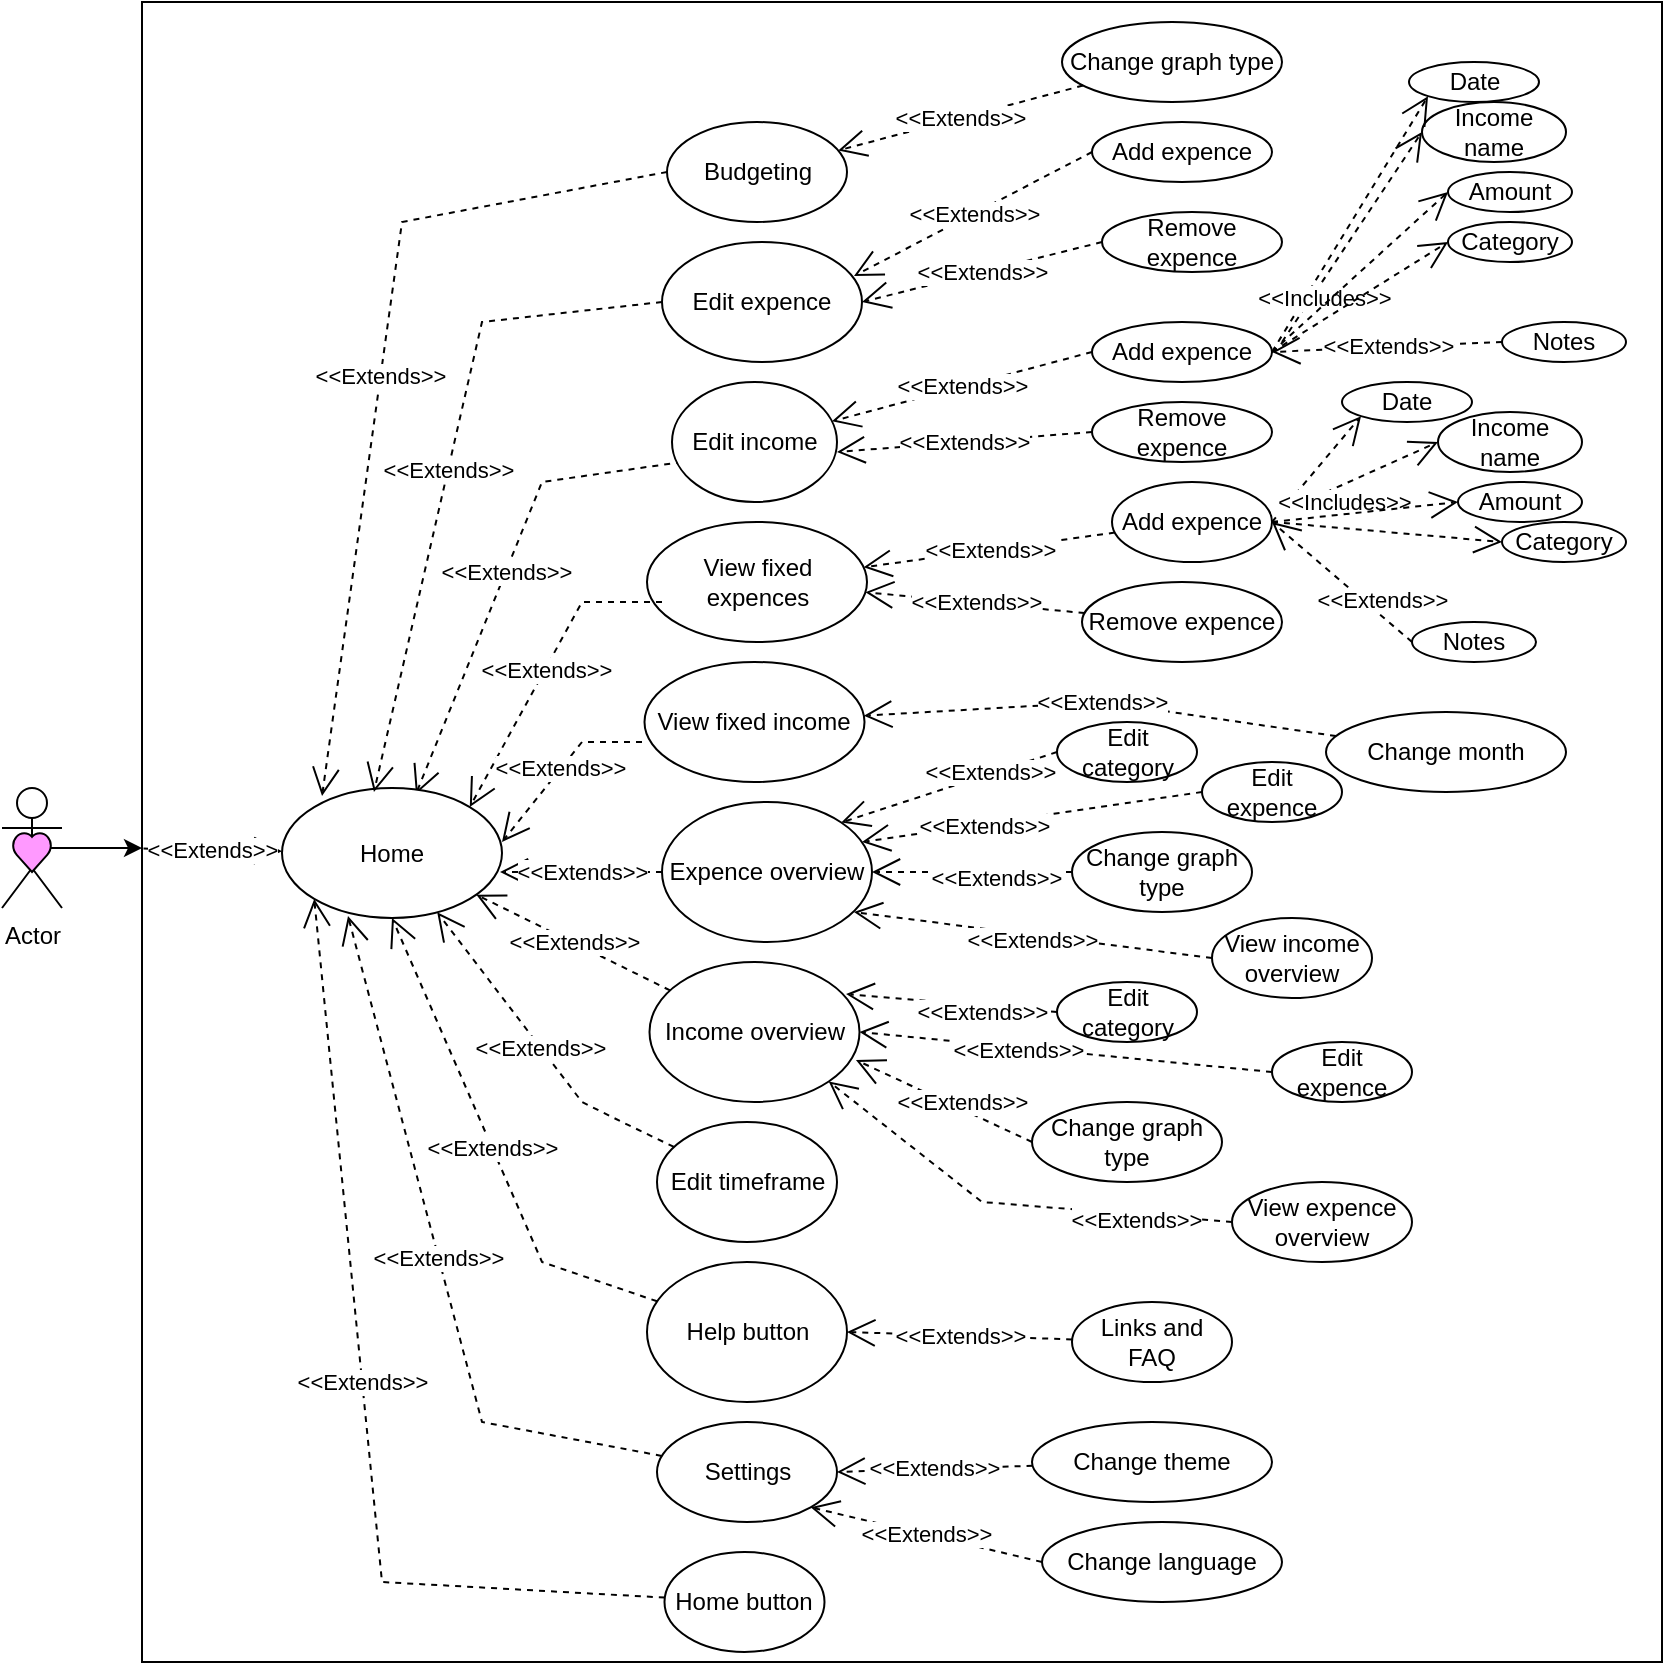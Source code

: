 <mxfile version="20.8.23" type="google"><diagram id="4sj3UQmX8veEhEVyxaOM" name="UC v1"><mxGraphModel grid="1" page="1" gridSize="10" guides="1" tooltips="1" connect="1" arrows="1" fold="1" pageScale="1" pageWidth="1100" pageHeight="850" math="0" shadow="0"><root><mxCell id="0"/><mxCell id="1" parent="0"/><mxCell id="uhnhSSweUwLj_h5ULXVk-20" value="" style="rounded=0;whiteSpace=wrap;html=1;fillColor=none;" vertex="1" parent="1"><mxGeometry x="-70" width="760" height="830" as="geometry"/></mxCell><mxCell id="Y8L6QTNzrX7rFW36NIyV-1" value="Actor" style="shape=umlActor;verticalLabelPosition=bottom;verticalAlign=top;html=1;outlineConnect=0;" vertex="1" parent="1"><mxGeometry x="-140" y="393" width="30" height="60" as="geometry"/></mxCell><mxCell id="s5CY_RTxazC2j4R7xFKa-23" value="&amp;lt;&amp;lt;Extends&amp;gt;&amp;gt;" style="endArrow=open;endSize=12;dashed=1;html=1;rounded=0;entryX=0.609;entryY=0.046;entryDx=0;entryDy=0;entryPerimeter=0;" edge="1" parent="1" target="uhnhSSweUwLj_h5ULXVk-22"><mxGeometry width="160" relative="1" as="geometry"><mxPoint x="200" y="230" as="sourcePoint"/><mxPoint x="86" y="405" as="targetPoint"/><mxPoint as="offset"/><Array as="points"><mxPoint x="130" y="240"/></Array></mxGeometry></mxCell><mxCell id="edEeBAtU8yL3aHAGEP97-1" value="View fixed expences" style="ellipse;whiteSpace=wrap;html=1;" vertex="1" parent="1"><mxGeometry x="182.5" y="260" width="110" height="60" as="geometry"/></mxCell><mxCell id="uhnhSSweUwLj_h5ULXVk-29" value="&amp;lt;&amp;lt;Extends&amp;gt;&amp;gt;" style="endArrow=open;endSize=12;dashed=1;html=1;rounded=0;" edge="1" parent="1" source="uhnhSSweUwLj_h5ULXVk-5" target="uhnhSSweUwLj_h5ULXVk-22"><mxGeometry width="160" relative="1" as="geometry"><mxPoint x="365" y="810" as="sourcePoint"/><mxPoint x="274" y="763" as="targetPoint"/><mxPoint as="offset"/><Array as="points"><mxPoint x="170" y="560"/><mxPoint x="150" y="550"/></Array></mxGeometry></mxCell><mxCell id="edEeBAtU8yL3aHAGEP97-2" value="View fixed income" style="ellipse;whiteSpace=wrap;html=1;" vertex="1" parent="1"><mxGeometry x="181.25" y="330" width="110" height="60" as="geometry"/></mxCell><mxCell id="AjEybX0Ysgot7Cd76rho-1" value="Settings" style="ellipse;whiteSpace=wrap;html=1;" vertex="1" parent="1"><mxGeometry x="187.5" y="710" width="90" height="50" as="geometry"/></mxCell><mxCell id="VqKxJg3CBILO-9OwFFWP-2" value="Expence overview" style="ellipse;whiteSpace=wrap;html=1;" vertex="1" parent="1"><mxGeometry x="190" y="400" width="105" height="70" as="geometry"/></mxCell><mxCell id="AjEybX0Ysgot7Cd76rho-2" value="Home button" style="ellipse;whiteSpace=wrap;html=1;" vertex="1" parent="1"><mxGeometry x="191.25" y="775" width="80" height="50" as="geometry"/></mxCell><mxCell id="AjEybX0Ysgot7Cd76rho-3" value="Help button" style="ellipse;whiteSpace=wrap;html=1;" vertex="1" parent="1"><mxGeometry x="182.5" y="630" width="100" height="70" as="geometry"/></mxCell><mxCell id="VqKxJg3CBILO-9OwFFWP-3" value="Income overview" style="ellipse;whiteSpace=wrap;html=1;" vertex="1" parent="1"><mxGeometry x="183.75" y="480" width="105" height="70" as="geometry"/></mxCell><mxCell id="AjEybX0Ysgot7Cd76rho-4" value="Change theme" style="ellipse;whiteSpace=wrap;html=1;" vertex="1" parent="1"><mxGeometry x="375" y="710" width="120" height="40" as="geometry"/></mxCell><mxCell id="AjEybX0Ysgot7Cd76rho-5" value="Change language" style="ellipse;whiteSpace=wrap;html=1;" vertex="1" parent="1"><mxGeometry x="380" y="760" width="120" height="40" as="geometry"/></mxCell><mxCell id="uhnhSSweUwLj_h5ULXVk-1" value="&amp;lt;&amp;lt;Extends&amp;gt;&amp;gt;" style="endArrow=open;endSize=12;dashed=1;html=1;rounded=0;entryX=1;entryY=0.5;entryDx=0;entryDy=0;" edge="1" parent="1" source="AjEybX0Ysgot7Cd76rho-4" target="AjEybX0Ysgot7Cd76rho-1"><mxGeometry width="160" relative="1" as="geometry"><mxPoint x="165" y="600" as="sourcePoint"/><mxPoint x="325" y="600" as="targetPoint"/><mxPoint as="offset"/></mxGeometry></mxCell><mxCell id="uhnhSSweUwLj_h5ULXVk-2" value="&amp;lt;&amp;lt;Extends&amp;gt;&amp;gt;" style="endArrow=open;endSize=12;dashed=1;html=1;rounded=0;entryX=1;entryY=1;entryDx=0;entryDy=0;exitX=0;exitY=0.5;exitDx=0;exitDy=0;" edge="1" parent="1" source="AjEybX0Ysgot7Cd76rho-5" target="AjEybX0Ysgot7Cd76rho-1"><mxGeometry width="160" relative="1" as="geometry"><mxPoint x="175" y="610" as="sourcePoint"/><mxPoint x="335" y="610" as="targetPoint"/><mxPoint as="offset"/></mxGeometry></mxCell><mxCell id="VqKxJg3CBILO-9OwFFWP-4" value="Edit income" style="ellipse;whiteSpace=wrap;html=1;" vertex="1" parent="1"><mxGeometry x="195" y="190" width="82.5" height="60" as="geometry"/></mxCell><mxCell id="VqKxJg3CBILO-9OwFFWP-6" value="Edit expence" style="ellipse;whiteSpace=wrap;html=1;" vertex="1" parent="1"><mxGeometry x="190" y="120" width="100" height="60" as="geometry"/></mxCell><mxCell id="uhnhSSweUwLj_h5ULXVk-3" value="Links and FAQ" style="ellipse;whiteSpace=wrap;html=1;" vertex="1" parent="1"><mxGeometry x="395" y="650" width="80" height="40" as="geometry"/></mxCell><mxCell id="uhnhSSweUwLj_h5ULXVk-4" value="&amp;lt;&amp;lt;Extends&amp;gt;&amp;gt;" style="endArrow=open;endSize=12;dashed=1;html=1;rounded=0;entryX=1;entryY=0.5;entryDx=0;entryDy=0;" edge="1" parent="1" source="uhnhSSweUwLj_h5ULXVk-3" target="AjEybX0Ysgot7Cd76rho-3"><mxGeometry width="160" relative="1" as="geometry"><mxPoint x="185" y="620" as="sourcePoint"/><mxPoint x="345" y="620" as="targetPoint"/><mxPoint as="offset"/></mxGeometry></mxCell><mxCell id="uhnhSSweUwLj_h5ULXVk-5" value="Edit timeframe" style="ellipse;whiteSpace=wrap;html=1;" vertex="1" parent="1"><mxGeometry x="187.5" y="560" width="90" height="60" as="geometry"/></mxCell><mxCell id="VqKxJg3CBILO-9OwFFWP-7" value="Budgeting" style="ellipse;whiteSpace=wrap;html=1;" vertex="1" parent="1"><mxGeometry x="192.5" y="60" width="90" height="50" as="geometry"/></mxCell><mxCell id="VqKxJg3CBILO-9OwFFWP-8" value="&amp;lt;&amp;lt;Extends&amp;gt;&amp;gt;" style="endArrow=open;endSize=12;dashed=1;html=1;rounded=0;exitX=0;exitY=0.5;exitDx=0;exitDy=0;entryX=0.96;entryY=0.283;entryDx=0;entryDy=0;entryPerimeter=0;" edge="1" parent="1" source="VqKxJg3CBILO-9OwFFWP-11" target="VqKxJg3CBILO-9OwFFWP-6"><mxGeometry width="160" relative="1" as="geometry"><mxPoint x="387.5" y="168" as="sourcePoint"/><mxPoint x="310" y="160" as="targetPoint"/><mxPoint as="offset"/></mxGeometry></mxCell><mxCell id="VqKxJg3CBILO-9OwFFWP-11" value="Add expence" style="ellipse;whiteSpace=wrap;html=1;" vertex="1" parent="1"><mxGeometry x="405" y="60" width="90" height="30" as="geometry"/></mxCell><mxCell id="VqKxJg3CBILO-9OwFFWP-12" value="Remove expence" style="ellipse;whiteSpace=wrap;html=1;" vertex="1" parent="1"><mxGeometry x="410" y="105" width="90" height="30" as="geometry"/></mxCell><mxCell id="VqKxJg3CBILO-9OwFFWP-13" value="&amp;lt;&amp;lt;Extends&amp;gt;&amp;gt;" style="endArrow=open;endSize=12;dashed=1;html=1;rounded=0;exitX=0;exitY=0.5;exitDx=0;exitDy=0;entryX=1;entryY=0.5;entryDx=0;entryDy=0;" edge="1" parent="1" source="VqKxJg3CBILO-9OwFFWP-12" target="VqKxJg3CBILO-9OwFFWP-6"><mxGeometry width="160" relative="1" as="geometry"><mxPoint x="370" y="145" as="sourcePoint"/><mxPoint x="300" y="160" as="targetPoint"/><mxPoint as="offset"/></mxGeometry></mxCell><mxCell id="uhnhSSweUwLj_h5ULXVk-6" value="Change month" style="ellipse;whiteSpace=wrap;html=1;" vertex="1" parent="1"><mxGeometry x="522" y="355" width="120" height="40" as="geometry"/></mxCell><mxCell id="uhnhSSweUwLj_h5ULXVk-7" value="&amp;lt;&amp;lt;Extends&amp;gt;&amp;gt;" style="endArrow=open;endSize=12;dashed=1;html=1;rounded=0;" edge="1" parent="1" source="uhnhSSweUwLj_h5ULXVk-6" target="edEeBAtU8yL3aHAGEP97-2"><mxGeometry width="160" relative="1" as="geometry"><mxPoint x="388" y="693" as="sourcePoint"/><mxPoint x="293" y="675" as="targetPoint"/><mxPoint as="offset"/><Array as="points"><mxPoint x="410" y="350"/></Array></mxGeometry></mxCell><mxCell id="uhnhSSweUwLj_h5ULXVk-8" value="Add expence" style="ellipse;whiteSpace=wrap;html=1;" vertex="1" parent="1"><mxGeometry x="415" y="240" width="80" height="40" as="geometry"/></mxCell><mxCell id="VqKxJg3CBILO-9OwFFWP-18" value="&amp;lt;&amp;lt;Extends&amp;gt;&amp;gt;" style="endArrow=open;endSize=12;dashed=1;html=1;rounded=0;exitX=0;exitY=0.5;exitDx=0;exitDy=0;" edge="1" parent="1" source="VqKxJg3CBILO-9OwFFWP-19" target="VqKxJg3CBILO-9OwFFWP-4"><mxGeometry width="160" relative="1" as="geometry"><mxPoint x="375" y="243" as="sourcePoint"/><mxPoint x="277.5" y="225" as="targetPoint"/><mxPoint as="offset"/></mxGeometry></mxCell><mxCell id="uhnhSSweUwLj_h5ULXVk-10" value="&amp;lt;&amp;lt;Extends&amp;gt;&amp;gt;" style="endArrow=open;endSize=12;dashed=1;html=1;rounded=0;" edge="1" parent="1" source="uhnhSSweUwLj_h5ULXVk-8" target="edEeBAtU8yL3aHAGEP97-1"><mxGeometry width="160" relative="1" as="geometry"><mxPoint x="398" y="703" as="sourcePoint"/><mxPoint x="303" y="685" as="targetPoint"/><mxPoint as="offset"/></mxGeometry></mxCell><mxCell id="VqKxJg3CBILO-9OwFFWP-19" value="Add expence" style="ellipse;whiteSpace=wrap;html=1;" vertex="1" parent="1"><mxGeometry x="405" y="160" width="90" height="30" as="geometry"/></mxCell><mxCell id="VqKxJg3CBILO-9OwFFWP-20" value="Remove expence" style="ellipse;whiteSpace=wrap;html=1;" vertex="1" parent="1"><mxGeometry x="405" y="200" width="90" height="30" as="geometry"/></mxCell><mxCell id="VqKxJg3CBILO-9OwFFWP-21" value="&amp;lt;&amp;lt;Extends&amp;gt;&amp;gt;" style="endArrow=open;endSize=12;dashed=1;html=1;rounded=0;exitX=0;exitY=0.5;exitDx=0;exitDy=0;entryX=1;entryY=0.5;entryDx=0;entryDy=0;" edge="1" parent="1" source="VqKxJg3CBILO-9OwFFWP-20"><mxGeometry width="160" relative="1" as="geometry"><mxPoint x="357.5" y="220" as="sourcePoint"/><mxPoint x="277.5" y="225" as="targetPoint"/><mxPoint as="offset"/></mxGeometry></mxCell><mxCell id="uhnhSSweUwLj_h5ULXVk-11" value="Remove expence" style="ellipse;whiteSpace=wrap;html=1;" vertex="1" parent="1"><mxGeometry x="400" y="290" width="100" height="40" as="geometry"/></mxCell><mxCell id="uhnhSSweUwLj_h5ULXVk-12" value="&amp;lt;&amp;lt;Extends&amp;gt;&amp;gt;" style="endArrow=open;endSize=12;dashed=1;html=1;rounded=0;" edge="1" parent="1" source="uhnhSSweUwLj_h5ULXVk-11" target="edEeBAtU8yL3aHAGEP97-1"><mxGeometry width="160" relative="1" as="geometry"><mxPoint x="408" y="713" as="sourcePoint"/><mxPoint x="313" y="695" as="targetPoint"/><mxPoint as="offset"/></mxGeometry></mxCell><mxCell id="uhnhSSweUwLj_h5ULXVk-14" value="Change graph type" style="ellipse;whiteSpace=wrap;html=1;" vertex="1" parent="1"><mxGeometry x="390" y="10" width="110" height="40" as="geometry"/></mxCell><mxCell id="s5CY_RTxazC2j4R7xFKa-1" value="Edit category" style="ellipse;whiteSpace=wrap;html=1;" vertex="1" parent="1"><mxGeometry x="387.5" y="360" width="70" height="30" as="geometry"/></mxCell><mxCell id="uhnhSSweUwLj_h5ULXVk-15" value="&amp;lt;&amp;lt;Extends&amp;gt;&amp;gt;" style="endArrow=open;endSize=12;dashed=1;html=1;rounded=0;" edge="1" parent="1" source="uhnhSSweUwLj_h5ULXVk-14" target="VqKxJg3CBILO-9OwFFWP-7"><mxGeometry width="160" relative="1" as="geometry"><mxPoint x="418" y="723" as="sourcePoint"/><mxPoint x="323" y="705" as="targetPoint"/><mxPoint as="offset"/></mxGeometry></mxCell><mxCell id="s5CY_RTxazC2j4R7xFKa-4" style="edgeStyle=orthogonalEdgeStyle;rounded=0;orthogonalLoop=1;jettySize=auto;html=1;exitX=0.5;exitY=1;exitDx=0;exitDy=0;" edge="1" parent="1" source="s5CY_RTxazC2j4R7xFKa-1" target="s5CY_RTxazC2j4R7xFKa-1"><mxGeometry relative="1" as="geometry"/></mxCell><mxCell id="s5CY_RTxazC2j4R7xFKa-2" value="Edit expence" style="ellipse;whiteSpace=wrap;html=1;" vertex="1" parent="1"><mxGeometry x="460" y="380" width="70" height="30" as="geometry"/></mxCell><mxCell id="s5CY_RTxazC2j4R7xFKa-5" value="View income overview" style="ellipse;whiteSpace=wrap;html=1;" vertex="1" parent="1"><mxGeometry x="465" y="458" width="80" height="40" as="geometry"/></mxCell><mxCell id="s5CY_RTxazC2j4R7xFKa-3" value="Change graph type" style="ellipse;whiteSpace=wrap;html=1;" vertex="1" parent="1"><mxGeometry x="395" y="415" width="90" height="40" as="geometry"/></mxCell><mxCell id="s5CY_RTxazC2j4R7xFKa-6" value="" style="endArrow=open;endSize=12;dashed=1;html=1;rounded=0;entryX=1;entryY=0;entryDx=0;entryDy=0;exitX=0;exitY=0.5;exitDx=0;exitDy=0;" edge="1" parent="1" source="s5CY_RTxazC2j4R7xFKa-1" target="VqKxJg3CBILO-9OwFFWP-2"><mxGeometry width="160" relative="1" as="geometry"><mxPoint x="434" y="514.5" as="sourcePoint"/><mxPoint x="335" y="514.5" as="targetPoint"/><mxPoint as="offset"/></mxGeometry></mxCell><mxCell id="zcP7CB7JORQ6Ruf53FdN-9" value="&amp;lt;&amp;lt;Extends&amp;gt;&amp;gt;" style="edgeLabel;html=1;align=center;verticalAlign=middle;resizable=0;points=[];" connectable="0" vertex="1" parent="s5CY_RTxazC2j4R7xFKa-6"><mxGeometry x="-0.387" y="-1" relative="1" as="geometry"><mxPoint as="offset"/></mxGeometry></mxCell><mxCell id="s5CY_RTxazC2j4R7xFKa-8" value="" style="endArrow=open;endSize=12;dashed=1;html=1;rounded=0;exitX=0;exitY=0.5;exitDx=0;exitDy=0;entryX=0.914;entryY=0.786;entryDx=0;entryDy=0;entryPerimeter=0;" edge="1" parent="1" source="s5CY_RTxazC2j4R7xFKa-5" target="VqKxJg3CBILO-9OwFFWP-2"><mxGeometry width="160" relative="1" as="geometry"><mxPoint x="360" y="470" as="sourcePoint"/><mxPoint x="290" y="440" as="targetPoint"/><mxPoint as="offset"/><Array as="points"/></mxGeometry></mxCell><mxCell id="zcP7CB7JORQ6Ruf53FdN-5" value="&amp;lt;&amp;lt;Extends&amp;gt;&amp;gt;" style="edgeLabel;html=1;align=center;verticalAlign=middle;resizable=0;points=[];" connectable="0" vertex="1" parent="s5CY_RTxazC2j4R7xFKa-8"><mxGeometry x="0.007" y="2" relative="1" as="geometry"><mxPoint as="offset"/></mxGeometry></mxCell><mxCell id="s5CY_RTxazC2j4R7xFKa-9" value="" style="endArrow=open;endSize=12;dashed=1;html=1;rounded=0;exitX=0;exitY=0.5;exitDx=0;exitDy=0;" edge="1" parent="1" source="s5CY_RTxazC2j4R7xFKa-2"><mxGeometry width="160" relative="1" as="geometry"><mxPoint x="315" y="405" as="sourcePoint"/><mxPoint x="290" y="420" as="targetPoint"/><mxPoint as="offset"/></mxGeometry></mxCell><mxCell id="zcP7CB7JORQ6Ruf53FdN-8" value="&amp;lt;&amp;lt;Extends&amp;gt;&amp;gt;" style="edgeLabel;html=1;align=center;verticalAlign=middle;resizable=0;points=[];" connectable="0" vertex="1" parent="s5CY_RTxazC2j4R7xFKa-9"><mxGeometry x="0.291" y="1" relative="1" as="geometry"><mxPoint as="offset"/></mxGeometry></mxCell><mxCell id="s5CY_RTxazC2j4R7xFKa-10" value="" style="endArrow=open;endSize=12;dashed=1;html=1;rounded=0;entryX=1;entryY=0.5;entryDx=0;entryDy=0;exitX=0;exitY=0.5;exitDx=0;exitDy=0;" edge="1" parent="1" source="s5CY_RTxazC2j4R7xFKa-3" target="VqKxJg3CBILO-9OwFFWP-2"><mxGeometry width="160" relative="1" as="geometry"><mxPoint x="355" y="385" as="sourcePoint"/><mxPoint x="279" y="420" as="targetPoint"/><mxPoint as="offset"/></mxGeometry></mxCell><mxCell id="zcP7CB7JORQ6Ruf53FdN-7" value="&amp;lt;&amp;lt;Extends&amp;gt;&amp;gt;" style="edgeLabel;html=1;align=center;verticalAlign=middle;resizable=0;points=[];" connectable="0" vertex="1" parent="s5CY_RTxazC2j4R7xFKa-10"><mxGeometry x="-0.233" y="3" relative="1" as="geometry"><mxPoint as="offset"/></mxGeometry></mxCell><mxCell id="s5CY_RTxazC2j4R7xFKa-11" value="Edit category" style="ellipse;whiteSpace=wrap;html=1;" vertex="1" parent="1"><mxGeometry x="387.5" y="490" width="70" height="30" as="geometry"/></mxCell><mxCell id="s5CY_RTxazC2j4R7xFKa-12" style="edgeStyle=orthogonalEdgeStyle;rounded=0;orthogonalLoop=1;jettySize=auto;html=1;exitX=0.5;exitY=1;exitDx=0;exitDy=0;" edge="1" parent="1" source="s5CY_RTxazC2j4R7xFKa-11" target="s5CY_RTxazC2j4R7xFKa-11"><mxGeometry relative="1" as="geometry"/></mxCell><mxCell id="s5CY_RTxazC2j4R7xFKa-13" value="Edit expence" style="ellipse;whiteSpace=wrap;html=1;" vertex="1" parent="1"><mxGeometry x="495" y="520" width="70" height="30" as="geometry"/></mxCell><mxCell id="s5CY_RTxazC2j4R7xFKa-14" value="View expence overview" style="ellipse;whiteSpace=wrap;html=1;" vertex="1" parent="1"><mxGeometry x="475" y="590" width="90" height="40" as="geometry"/></mxCell><mxCell id="s5CY_RTxazC2j4R7xFKa-15" value="Change graph type" style="ellipse;whiteSpace=wrap;html=1;" vertex="1" parent="1"><mxGeometry x="375" y="550" width="95" height="40" as="geometry"/></mxCell><mxCell id="s5CY_RTxazC2j4R7xFKa-16" value="" style="endArrow=open;endSize=12;dashed=1;html=1;rounded=0;entryX=0.936;entryY=0.229;entryDx=0;entryDy=0;exitX=0;exitY=0.5;exitDx=0;exitDy=0;entryPerimeter=0;" edge="1" parent="1" source="s5CY_RTxazC2j4R7xFKa-11" target="VqKxJg3CBILO-9OwFFWP-3"><mxGeometry width="160" relative="1" as="geometry"><mxPoint x="447.5" y="624.5" as="sourcePoint"/><mxPoint x="282.5" y="520" as="targetPoint"/><mxPoint as="offset"/></mxGeometry></mxCell><mxCell id="zcP7CB7JORQ6Ruf53FdN-4" value="&amp;lt;&amp;lt;Extends&amp;gt;&amp;gt;" style="edgeLabel;html=1;align=center;verticalAlign=middle;resizable=0;points=[];" connectable="0" vertex="1" parent="s5CY_RTxazC2j4R7xFKa-16"><mxGeometry x="-0.282" y="3" relative="1" as="geometry"><mxPoint as="offset"/></mxGeometry></mxCell><mxCell id="s5CY_RTxazC2j4R7xFKa-17" value="" style="endArrow=open;endSize=12;dashed=1;html=1;rounded=0;exitX=0;exitY=0.5;exitDx=0;exitDy=0;entryX=1;entryY=1;entryDx=0;entryDy=0;" edge="1" parent="1" source="s5CY_RTxazC2j4R7xFKa-14" target="VqKxJg3CBILO-9OwFFWP-3"><mxGeometry width="160" relative="1" as="geometry"><mxPoint x="373.5" y="580" as="sourcePoint"/><mxPoint x="280" y="520" as="targetPoint"/><mxPoint as="offset"/><Array as="points"><mxPoint x="350" y="600"/></Array></mxGeometry></mxCell><mxCell id="zcP7CB7JORQ6Ruf53FdN-1" value="&amp;lt;&amp;lt;Extends&amp;gt;&amp;gt;" style="edgeLabel;html=1;align=center;verticalAlign=middle;resizable=0;points=[];" connectable="0" vertex="1" parent="s5CY_RTxazC2j4R7xFKa-17"><mxGeometry x="-0.563" y="3" relative="1" as="geometry"><mxPoint as="offset"/></mxGeometry></mxCell><mxCell id="s5CY_RTxazC2j4R7xFKa-18" value="" style="endArrow=open;endSize=12;dashed=1;html=1;rounded=0;exitX=0;exitY=0.5;exitDx=0;exitDy=0;entryX=0.983;entryY=0.7;entryDx=0;entryDy=0;entryPerimeter=0;" edge="1" parent="1" source="s5CY_RTxazC2j4R7xFKa-15" target="VqKxJg3CBILO-9OwFFWP-3"><mxGeometry width="160" relative="1" as="geometry"><mxPoint x="368.5" y="495" as="sourcePoint"/><mxPoint x="290" y="530" as="targetPoint"/><mxPoint as="offset"/></mxGeometry></mxCell><mxCell id="zcP7CB7JORQ6Ruf53FdN-2" value="&amp;lt;&amp;lt;Extends&amp;gt;&amp;gt;" style="edgeLabel;html=1;align=center;verticalAlign=middle;resizable=0;points=[];" connectable="0" vertex="1" parent="s5CY_RTxazC2j4R7xFKa-18"><mxGeometry x="-0.178" y="-3" relative="1" as="geometry"><mxPoint y="-1" as="offset"/></mxGeometry></mxCell><mxCell id="s5CY_RTxazC2j4R7xFKa-19" value="" style="endArrow=open;endSize=12;dashed=1;html=1;rounded=0;exitX=0;exitY=0.5;exitDx=0;exitDy=0;entryX=1;entryY=0.5;entryDx=0;entryDy=0;" edge="1" parent="1" source="s5CY_RTxazC2j4R7xFKa-13" target="VqKxJg3CBILO-9OwFFWP-3"><mxGeometry width="160" relative="1" as="geometry"><mxPoint x="460" y="395" as="sourcePoint"/><mxPoint x="280" y="520" as="targetPoint"/><mxPoint as="offset"/></mxGeometry></mxCell><mxCell id="zcP7CB7JORQ6Ruf53FdN-3" value="&amp;lt;&amp;lt;Extends&amp;gt;&amp;gt;" style="edgeLabel;html=1;align=center;verticalAlign=middle;resizable=0;points=[];" connectable="0" vertex="1" parent="s5CY_RTxazC2j4R7xFKa-19"><mxGeometry x="0.231" y="1" relative="1" as="geometry"><mxPoint as="offset"/></mxGeometry></mxCell><mxCell id="uhnhSSweUwLj_h5ULXVk-21" value="" style="endArrow=classic;html=1;rounded=0;exitX=0.5;exitY=0.5;exitDx=0;exitDy=0;exitPerimeter=0;" edge="1" parent="1" source="Y8L6QTNzrX7rFW36NIyV-1"><mxGeometry width="50" height="50" relative="1" as="geometry"><mxPoint x="310" y="648" as="sourcePoint"/><mxPoint x="-70" y="423" as="targetPoint"/></mxGeometry></mxCell><mxCell id="uhnhSSweUwLj_h5ULXVk-22" value="Home" style="ellipse;whiteSpace=wrap;html=1;fillColor=default;" vertex="1" parent="1"><mxGeometry y="393" width="110" height="65" as="geometry"/></mxCell><mxCell id="s5CY_RTxazC2j4R7xFKa-20" value="&amp;lt;&amp;lt;Extends&amp;gt;&amp;gt;" style="endArrow=open;endSize=12;dashed=1;html=1;rounded=0;entryX=0.182;entryY=0.062;entryDx=0;entryDy=0;exitX=0;exitY=0.5;exitDx=0;exitDy=0;entryPerimeter=0;" edge="1" parent="1" source="VqKxJg3CBILO-9OwFFWP-7" target="uhnhSSweUwLj_h5ULXVk-22"><mxGeometry width="160" relative="1" as="geometry"><mxPoint x="410" y="49" as="sourcePoint"/><mxPoint x="288" y="84" as="targetPoint"/><mxPoint as="offset"/><Array as="points"><mxPoint x="60" y="110"/></Array></mxGeometry></mxCell><mxCell id="uhnhSSweUwLj_h5ULXVk-23" value="&amp;lt;&amp;lt;Extends&amp;gt;&amp;gt;" style="endArrow=open;endSize=12;dashed=1;html=1;rounded=0;entryX=0.5;entryY=1;entryDx=0;entryDy=0;" edge="1" parent="1" source="AjEybX0Ysgot7Cd76rho-3" target="uhnhSSweUwLj_h5ULXVk-22"><mxGeometry x="-0.004" width="160" relative="1" as="geometry"><mxPoint x="365" y="810" as="sourcePoint"/><mxPoint x="274" y="763" as="targetPoint"/><mxPoint as="offset"/><Array as="points"><mxPoint x="130" y="630"/></Array></mxGeometry></mxCell><mxCell id="s5CY_RTxazC2j4R7xFKa-21" value="&amp;lt;&amp;lt;Extends&amp;gt;&amp;gt;" style="endArrow=open;endSize=12;dashed=1;html=1;rounded=0;entryX=0.418;entryY=0.031;entryDx=0;entryDy=0;exitX=0;exitY=0.5;exitDx=0;exitDy=0;entryPerimeter=0;" edge="1" parent="1" source="VqKxJg3CBILO-9OwFFWP-6" target="uhnhSSweUwLj_h5ULXVk-22"><mxGeometry width="160" relative="1" as="geometry"><mxPoint x="200" y="100" as="sourcePoint"/><mxPoint x="65" y="403" as="targetPoint"/><mxPoint as="offset"/><Array as="points"><mxPoint x="100" y="160"/></Array></mxGeometry></mxCell><mxCell id="uhnhSSweUwLj_h5ULXVk-24" value="&amp;lt;&amp;lt;Extends&amp;gt;&amp;gt;" style="endArrow=open;endSize=12;dashed=1;html=1;rounded=0;entryX=0.3;entryY=0.985;entryDx=0;entryDy=0;entryPerimeter=0;" edge="1" parent="1" source="AjEybX0Ysgot7Cd76rho-1" target="uhnhSSweUwLj_h5ULXVk-22"><mxGeometry width="160" relative="1" as="geometry"><mxPoint x="375" y="820" as="sourcePoint"/><mxPoint x="284" y="773" as="targetPoint"/><mxPoint as="offset"/><Array as="points"><mxPoint x="100" y="710"/></Array></mxGeometry></mxCell><mxCell id="uhnhSSweUwLj_h5ULXVk-25" value="&amp;lt;&amp;lt;Extends&amp;gt;&amp;gt;" style="endArrow=open;endSize=12;dashed=1;html=1;rounded=0;entryX=0;entryY=1;entryDx=0;entryDy=0;" edge="1" parent="1" source="AjEybX0Ysgot7Cd76rho-2" target="uhnhSSweUwLj_h5ULXVk-22"><mxGeometry width="160" relative="1" as="geometry"><mxPoint x="385" y="830" as="sourcePoint"/><mxPoint x="294" y="783" as="targetPoint"/><mxPoint as="offset"/><Array as="points"><mxPoint x="50" y="790"/></Array></mxGeometry></mxCell><mxCell id="uhnhSSweUwLj_h5ULXVk-26" value="&amp;lt;&amp;lt;Extends&amp;gt;&amp;gt;" style="endArrow=open;endSize=12;dashed=1;html=1;rounded=0;exitX=0.001;exitY=0.51;exitDx=0;exitDy=0;startArrow=none;exitPerimeter=0;" edge="1" parent="1" source="uhnhSSweUwLj_h5ULXVk-20" target="uhnhSSweUwLj_h5ULXVk-22"><mxGeometry width="160" relative="1" as="geometry"><mxPoint x="395" y="840" as="sourcePoint"/><mxPoint x="304" y="793" as="targetPoint"/><mxPoint as="offset"/></mxGeometry></mxCell><mxCell id="s5CY_RTxazC2j4R7xFKa-24" value="&amp;lt;&amp;lt;Extends&amp;gt;&amp;gt;" style="endArrow=open;endSize=12;dashed=1;html=1;rounded=0;entryX=1;entryY=0;entryDx=0;entryDy=0;" edge="1" parent="1" target="uhnhSSweUwLj_h5ULXVk-22"><mxGeometry width="160" relative="1" as="geometry"><mxPoint x="190" y="300" as="sourcePoint"/><mxPoint x="96" y="415" as="targetPoint"/><mxPoint as="offset"/><Array as="points"><mxPoint x="150" y="300"/></Array></mxGeometry></mxCell><mxCell id="uhnhSSweUwLj_h5ULXVk-30" value="&amp;lt;&amp;lt;Extends&amp;gt;&amp;gt;" style="endArrow=open;endSize=12;dashed=1;html=1;rounded=0;" edge="1" parent="1" source="VqKxJg3CBILO-9OwFFWP-3" target="uhnhSSweUwLj_h5ULXVk-22"><mxGeometry width="160" relative="1" as="geometry"><mxPoint x="375" y="820" as="sourcePoint"/><mxPoint x="284" y="773" as="targetPoint"/><mxPoint as="offset"/></mxGeometry></mxCell><mxCell id="s5CY_RTxazC2j4R7xFKa-25" value="&amp;lt;&amp;lt;Extends&amp;gt;&amp;gt;" style="endArrow=open;endSize=12;dashed=1;html=1;rounded=0;" edge="1" parent="1"><mxGeometry width="160" relative="1" as="geometry"><mxPoint x="180" y="370" as="sourcePoint"/><mxPoint x="110" y="420" as="targetPoint"/><mxPoint as="offset"/><Array as="points"><mxPoint x="150" y="370"/></Array></mxGeometry></mxCell><mxCell id="uhnhSSweUwLj_h5ULXVk-31" value="&amp;lt;&amp;lt;Extends&amp;gt;&amp;gt;" style="endArrow=open;endSize=12;dashed=1;html=1;rounded=0;entryX=0.991;entryY=0.646;entryDx=0;entryDy=0;entryPerimeter=0;" edge="1" parent="1" source="VqKxJg3CBILO-9OwFFWP-2" target="uhnhSSweUwLj_h5ULXVk-22"><mxGeometry width="160" relative="1" as="geometry"><mxPoint x="385" y="830" as="sourcePoint"/><mxPoint x="294" y="783" as="targetPoint"/><mxPoint as="offset"/></mxGeometry></mxCell><mxCell id="zcP7CB7JORQ6Ruf53FdN-10" value="" style="verticalLabelPosition=bottom;verticalAlign=top;html=1;shape=mxgraph.basic.heart;fillColor=#FF99FF;" vertex="1" parent="1"><mxGeometry x="-135" y="415" width="20" height="20" as="geometry"/></mxCell><mxCell id="PwqDfuZ5hcqCCeHcgzPp-1" value="Date" style="ellipse;whiteSpace=wrap;html=1;" vertex="1" parent="1"><mxGeometry x="563.5" y="30" width="65" height="20" as="geometry"/></mxCell><mxCell id="PwqDfuZ5hcqCCeHcgzPp-2" value="Income name" style="ellipse;whiteSpace=wrap;html=1;" vertex="1" parent="1"><mxGeometry x="570" y="50" width="72" height="30" as="geometry"/></mxCell><mxCell id="PwqDfuZ5hcqCCeHcgzPp-4" value="Amount" style="ellipse;whiteSpace=wrap;html=1;" vertex="1" parent="1"><mxGeometry x="583" y="85" width="62" height="20" as="geometry"/></mxCell><mxCell id="PwqDfuZ5hcqCCeHcgzPp-7" value="Category" style="ellipse;whiteSpace=wrap;html=1;" vertex="1" parent="1"><mxGeometry x="583" y="110" width="62" height="20" as="geometry"/></mxCell><mxCell id="PwqDfuZ5hcqCCeHcgzPp-8" value="Notes" style="ellipse;whiteSpace=wrap;html=1;" vertex="1" parent="1"><mxGeometry x="610" y="160" width="62" height="20" as="geometry"/></mxCell><mxCell id="PwqDfuZ5hcqCCeHcgzPp-21" value="" style="endArrow=open;endSize=12;dashed=1;html=1;rounded=0;exitX=1;exitY=0.5;exitDx=0;exitDy=0;entryX=0;entryY=1;entryDx=0;entryDy=0;" edge="1" parent="1" source="VqKxJg3CBILO-9OwFFWP-19" target="PwqDfuZ5hcqCCeHcgzPp-1"><mxGeometry width="160" relative="1" as="geometry"><mxPoint x="420" y="130" as="sourcePoint"/><mxPoint x="300" y="160" as="targetPoint"/><mxPoint as="offset"/></mxGeometry></mxCell><mxCell id="PwqDfuZ5hcqCCeHcgzPp-22" value="" style="endArrow=open;endSize=12;dashed=1;html=1;rounded=0;entryX=0;entryY=0.5;entryDx=0;entryDy=0;" edge="1" parent="1" target="PwqDfuZ5hcqCCeHcgzPp-2"><mxGeometry width="160" relative="1" as="geometry"><mxPoint x="500" y="170" as="sourcePoint"/><mxPoint x="560" y="137" as="targetPoint"/><mxPoint as="offset"/></mxGeometry></mxCell><mxCell id="PwqDfuZ5hcqCCeHcgzPp-25" value="&amp;lt;&amp;lt;Includes&amp;gt;&amp;gt;" style="edgeLabel;html=1;align=center;verticalAlign=middle;resizable=0;points=[];" connectable="0" vertex="1" parent="PwqDfuZ5hcqCCeHcgzPp-22"><mxGeometry x="-0.364" y="-4" relative="1" as="geometry"><mxPoint x="-5" y="9" as="offset"/></mxGeometry></mxCell><mxCell id="PwqDfuZ5hcqCCeHcgzPp-23" value="" style="endArrow=open;endSize=12;dashed=1;html=1;rounded=0;entryX=0;entryY=0.5;entryDx=0;entryDy=0;exitX=1;exitY=0.5;exitDx=0;exitDy=0;" edge="1" parent="1" source="VqKxJg3CBILO-9OwFFWP-19" target="PwqDfuZ5hcqCCeHcgzPp-4"><mxGeometry width="160" relative="1" as="geometry"><mxPoint x="510" y="180" as="sourcePoint"/><mxPoint x="547" y="155" as="targetPoint"/><mxPoint as="offset"/></mxGeometry></mxCell><mxCell id="PwqDfuZ5hcqCCeHcgzPp-24" value="" style="endArrow=open;endSize=12;dashed=1;html=1;rounded=0;entryX=0;entryY=0.5;entryDx=0;entryDy=0;exitX=1;exitY=0.5;exitDx=0;exitDy=0;" edge="1" parent="1" source="VqKxJg3CBILO-9OwFFWP-19" target="PwqDfuZ5hcqCCeHcgzPp-7"><mxGeometry width="160" relative="1" as="geometry"><mxPoint x="505" y="185" as="sourcePoint"/><mxPoint x="552" y="180" as="targetPoint"/><mxPoint as="offset"/></mxGeometry></mxCell><mxCell id="PwqDfuZ5hcqCCeHcgzPp-26" value="&amp;lt;&amp;lt;Extends&amp;gt;&amp;gt;" style="endArrow=open;endSize=12;dashed=1;html=1;rounded=0;exitX=0;exitY=0.5;exitDx=0;exitDy=0;entryX=1;entryY=0.5;entryDx=0;entryDy=0;" edge="1" parent="1" source="PwqDfuZ5hcqCCeHcgzPp-8" target="VqKxJg3CBILO-9OwFFWP-19"><mxGeometry width="160" relative="1" as="geometry"><mxPoint x="415" y="185" as="sourcePoint"/><mxPoint x="285" y="220" as="targetPoint"/><mxPoint as="offset"/></mxGeometry></mxCell><mxCell id="PwqDfuZ5hcqCCeHcgzPp-36" value="Date" style="ellipse;whiteSpace=wrap;html=1;" vertex="1" parent="1"><mxGeometry x="530" y="190" width="65" height="20" as="geometry"/></mxCell><mxCell id="PwqDfuZ5hcqCCeHcgzPp-37" value="Income name" style="ellipse;whiteSpace=wrap;html=1;" vertex="1" parent="1"><mxGeometry x="578" y="205" width="72" height="30" as="geometry"/></mxCell><mxCell id="PwqDfuZ5hcqCCeHcgzPp-38" value="Amount" style="ellipse;whiteSpace=wrap;html=1;" vertex="1" parent="1"><mxGeometry x="588" y="240" width="62" height="20" as="geometry"/></mxCell><mxCell id="PwqDfuZ5hcqCCeHcgzPp-39" value="Category" style="ellipse;whiteSpace=wrap;html=1;" vertex="1" parent="1"><mxGeometry x="610" y="260" width="62" height="20" as="geometry"/></mxCell><mxCell id="PwqDfuZ5hcqCCeHcgzPp-40" value="Notes" style="ellipse;whiteSpace=wrap;html=1;" vertex="1" parent="1"><mxGeometry x="565" y="310" width="62" height="20" as="geometry"/></mxCell><mxCell id="PwqDfuZ5hcqCCeHcgzPp-41" value="" style="endArrow=open;endSize=12;dashed=1;html=1;rounded=0;exitX=1;exitY=0.5;exitDx=0;exitDy=0;entryX=0;entryY=1;entryDx=0;entryDy=0;" edge="1" parent="1" target="PwqDfuZ5hcqCCeHcgzPp-36"><mxGeometry width="160" relative="1" as="geometry"><mxPoint x="495" y="260" as="sourcePoint"/><mxPoint x="300" y="245" as="targetPoint"/><mxPoint as="offset"/></mxGeometry></mxCell><mxCell id="PwqDfuZ5hcqCCeHcgzPp-42" value="" style="endArrow=open;endSize=12;dashed=1;html=1;rounded=0;entryX=0;entryY=0.5;entryDx=0;entryDy=0;" edge="1" parent="1" target="PwqDfuZ5hcqCCeHcgzPp-37"><mxGeometry width="160" relative="1" as="geometry"><mxPoint x="500" y="255" as="sourcePoint"/><mxPoint x="560" y="222" as="targetPoint"/><mxPoint as="offset"/></mxGeometry></mxCell><mxCell id="PwqDfuZ5hcqCCeHcgzPp-43" value="&amp;lt;&amp;lt;Includes&amp;gt;&amp;gt;" style="edgeLabel;html=1;align=center;verticalAlign=middle;resizable=0;points=[];" connectable="0" vertex="1" parent="PwqDfuZ5hcqCCeHcgzPp-42"><mxGeometry x="-0.364" y="-4" relative="1" as="geometry"><mxPoint x="4" y="2" as="offset"/></mxGeometry></mxCell><mxCell id="PwqDfuZ5hcqCCeHcgzPp-44" value="" style="endArrow=open;endSize=12;dashed=1;html=1;rounded=0;entryX=0;entryY=0.5;entryDx=0;entryDy=0;exitX=1;exitY=0.5;exitDx=0;exitDy=0;" edge="1" parent="1" target="PwqDfuZ5hcqCCeHcgzPp-38"><mxGeometry width="160" relative="1" as="geometry"><mxPoint x="495" y="260" as="sourcePoint"/><mxPoint x="547" y="240" as="targetPoint"/><mxPoint as="offset"/></mxGeometry></mxCell><mxCell id="PwqDfuZ5hcqCCeHcgzPp-45" value="" style="endArrow=open;endSize=12;dashed=1;html=1;rounded=0;entryX=0;entryY=0.5;entryDx=0;entryDy=0;exitX=1;exitY=0.5;exitDx=0;exitDy=0;" edge="1" parent="1" target="PwqDfuZ5hcqCCeHcgzPp-39"><mxGeometry width="160" relative="1" as="geometry"><mxPoint x="495" y="260" as="sourcePoint"/><mxPoint x="552" y="265" as="targetPoint"/><mxPoint as="offset"/></mxGeometry></mxCell><mxCell id="PwqDfuZ5hcqCCeHcgzPp-46" value="&amp;lt;&amp;lt;Extends&amp;gt;&amp;gt;" style="endArrow=open;endSize=12;dashed=1;html=1;rounded=0;exitX=0;exitY=0.5;exitDx=0;exitDy=0;entryX=1;entryY=0.5;entryDx=0;entryDy=0;" edge="1" parent="1" source="PwqDfuZ5hcqCCeHcgzPp-40"><mxGeometry x="-0.471" y="-5" width="160" relative="1" as="geometry"><mxPoint x="415" y="270" as="sourcePoint"/><mxPoint x="495" y="260" as="targetPoint"/><mxPoint y="-1" as="offset"/></mxGeometry></mxCell></root></mxGraphModel></diagram></mxfile>